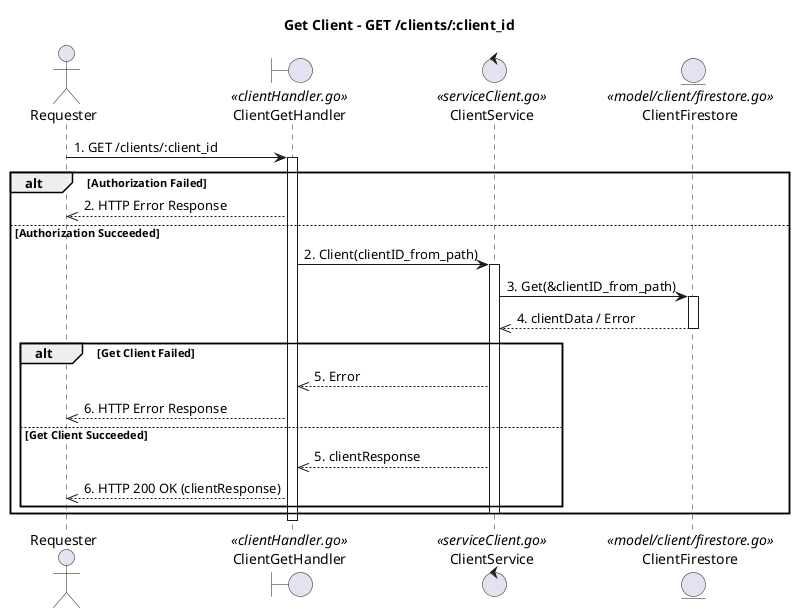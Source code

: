 @startuml
title Get Client - GET /clients/:client_id

actor Requester
boundary ClientGetHandler <<clientHandler.go>>
control ClientService <<serviceClient.go>>
entity ClientFirestore <<model/client/firestore.go>>

Requester -> ClientGetHandler : 1. GET /clients/:client_id
activate ClientGetHandler


alt Authorization Failed
    ClientGetHandler -->> Requester : 2. HTTP Error Response
else Authorization Succeeded
    ClientGetHandler -> ClientService : 2. Client(clientID_from_path)
    activate ClientService
    ClientService -> ClientFirestore : 3. Get(&clientID_from_path)
    activate ClientFirestore
    ClientFirestore -->> ClientService : 4. clientData / Error
    deactivate ClientFirestore
    
    alt Get Client Failed
        ClientService -->> ClientGetHandler : 5. Error
        ClientGetHandler -->> Requester : 6. HTTP Error Response
    else Get Client Succeeded
        ClientService -->> ClientGetHandler : 5. clientResponse
        ClientGetHandler -->> Requester : 6. HTTP 200 OK (clientResponse)
    end
    deactivate ClientService
end
deactivate ClientGetHandler
@enduml